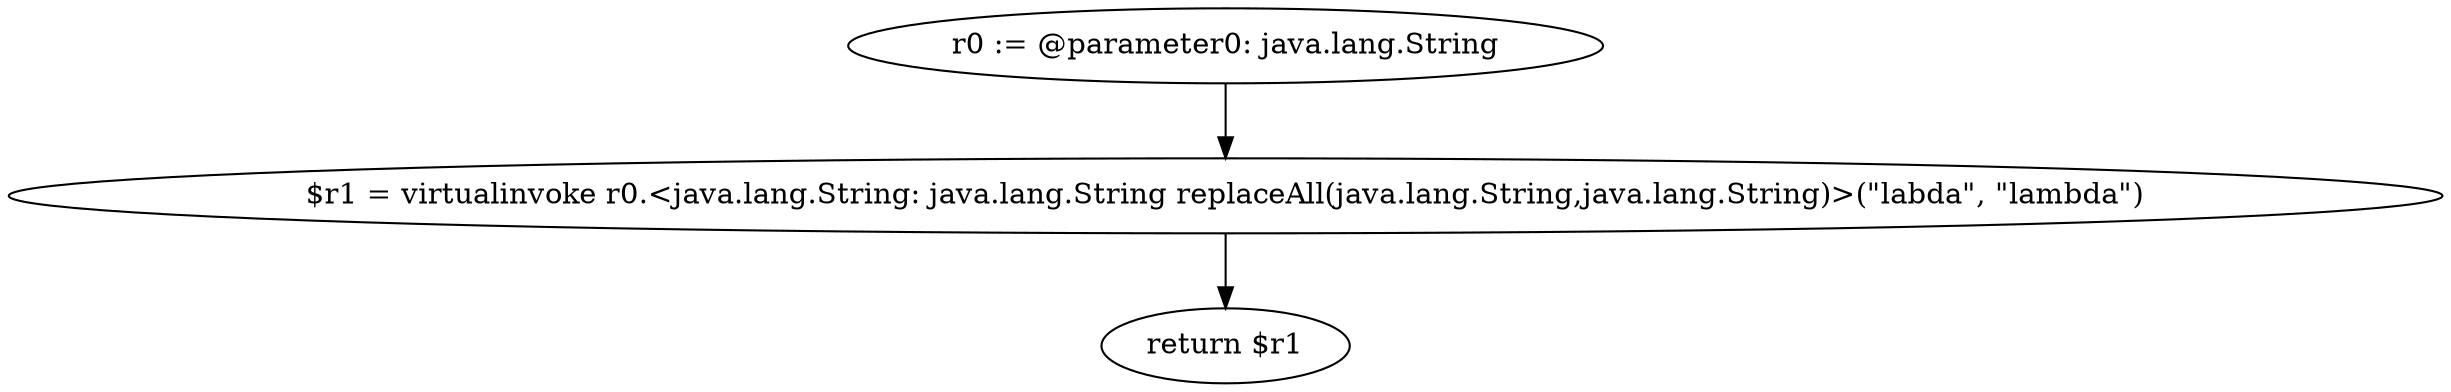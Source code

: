 digraph "unitGraph" {
    "r0 := @parameter0: java.lang.String"
    "$r1 = virtualinvoke r0.<java.lang.String: java.lang.String replaceAll(java.lang.String,java.lang.String)>(\"labda\", \"lambda\")"
    "return $r1"
    "r0 := @parameter0: java.lang.String"->"$r1 = virtualinvoke r0.<java.lang.String: java.lang.String replaceAll(java.lang.String,java.lang.String)>(\"labda\", \"lambda\")";
    "$r1 = virtualinvoke r0.<java.lang.String: java.lang.String replaceAll(java.lang.String,java.lang.String)>(\"labda\", \"lambda\")"->"return $r1";
}
